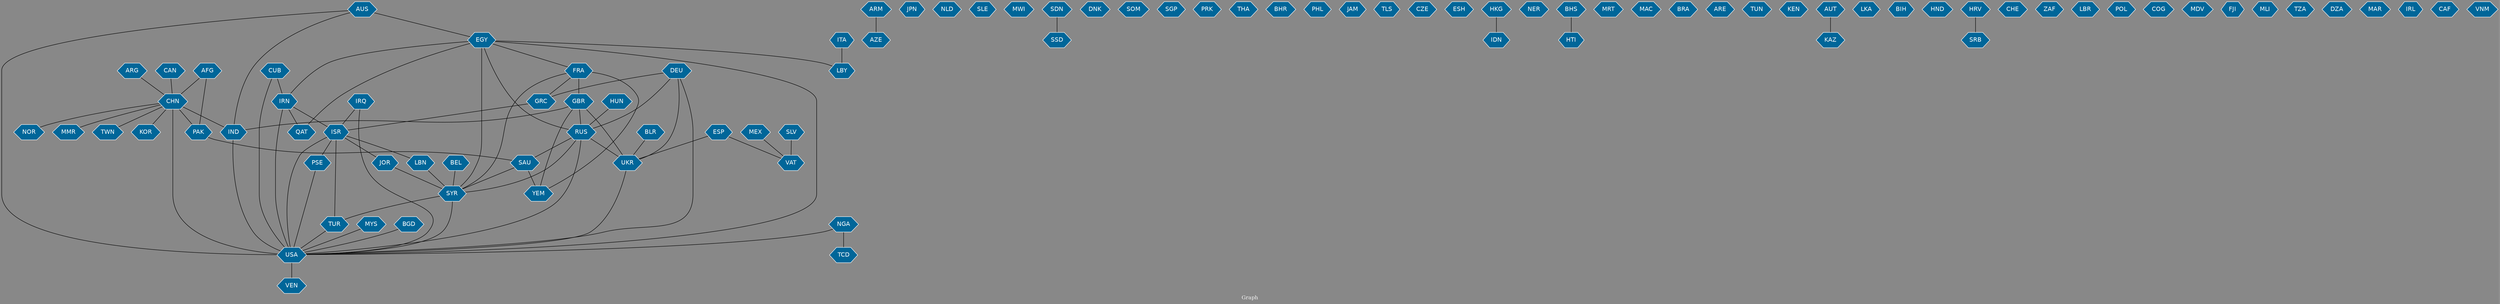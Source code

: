 // Countries together in item graph
graph {
	graph [bgcolor="#888888" fontcolor=white fontsize=12 label="Graph" outputorder=edgesfirst overlap=prism]
	node [color=white fillcolor="#006699" fontcolor=white fontname=Helvetica shape=hexagon style=filled]
	edge [arrowhead=open color=black fontcolor=white fontname=Courier fontsize=12]
		GBR [label=GBR]
		USA [label=USA]
		AFG [label=AFG]
		IRN [label=IRN]
		CHN [label=CHN]
		ARG [label=ARG]
		PAK [label=PAK]
		SAU [label=SAU]
		ISR [label=ISR]
		LBN [label=LBN]
		ARM [label=ARM]
		AZE [label=AZE]
		TWN [label=TWN]
		IND [label=IND]
		FRA [label=FRA]
		YEM [label=YEM]
		RUS [label=RUS]
		UKR [label=UKR]
		AUS [label=AUS]
		MEX [label=MEX]
		GRC [label=GRC]
		JOR [label=JOR]
		IRQ [label=IRQ]
		VEN [label=VEN]
		TUR [label=TUR]
		SYR [label=SYR]
		NGA [label=NGA]
		TCD [label=TCD]
		JPN [label=JPN]
		PSE [label=PSE]
		NLD [label=NLD]
		SLE [label=SLE]
		EGY [label=EGY]
		MWI [label=MWI]
		KOR [label=KOR]
		SDN [label=SDN]
		DNK [label=DNK]
		SOM [label=SOM]
		MYS [label=MYS]
		SGP [label=SGP]
		SLV [label=SLV]
		VAT [label=VAT]
		CAN [label=CAN]
		PRK [label=PRK]
		THA [label=THA]
		BGD [label=BGD]
		BHR [label=BHR]
		PHL [label=PHL]
		LBY [label=LBY]
		ITA [label=ITA]
		JAM [label=JAM]
		CUB [label=CUB]
		TLS [label=TLS]
		CZE [label=CZE]
		ESH [label=ESH]
		HKG [label=HKG]
		NER [label=NER]
		ESP [label=ESP]
		BEL [label=BEL]
		HTI [label=HTI]
		MRT [label=MRT]
		HUN [label=HUN]
		DEU [label=DEU]
		MAC [label=MAC]
		BRA [label=BRA]
		ARE [label=ARE]
		SSD [label=SSD]
		QAT [label=QAT]
		BLR [label=BLR]
		TUN [label=TUN]
		KEN [label=KEN]
		KAZ [label=KAZ]
		AUT [label=AUT]
		IDN [label=IDN]
		LKA [label=LKA]
		BIH [label=BIH]
		HND [label=HND]
		SRB [label=SRB]
		HRV [label=HRV]
		CHE [label=CHE]
		ZAF [label=ZAF]
		BHS [label=BHS]
		LBR [label=LBR]
		NOR [label=NOR]
		POL [label=POL]
		COG [label=COG]
		MDV [label=MDV]
		FJI [label=FJI]
		MLI [label=MLI]
		TZA [label=TZA]
		DZA [label=DZA]
		MMR [label=MMR]
		MAR [label=MAR]
		IRL [label=IRL]
		CAF [label=CAF]
		VNM [label=VNM]
			AUT -- KAZ [weight=1]
			ISR -- JOR [weight=1]
			MYS -- USA [weight=4]
			SYR -- USA [weight=1]
			DEU -- UKR [weight=5]
			ISR -- PSE [weight=7]
			NGA -- USA [weight=2]
			DEU -- RUS [weight=2]
			CAN -- CHN [weight=2]
			FRA -- GBR [weight=1]
			EGY -- QAT [weight=2]
			CHN -- USA [weight=7]
			AUS -- USA [weight=1]
			ITA -- LBY [weight=2]
			EGY -- SYR [weight=2]
			AFG -- CHN [weight=1]
			SAU -- YEM [weight=4]
			GBR -- YEM [weight=1]
			IRQ -- USA [weight=2]
			CHN -- PAK [weight=2]
			BHS -- HTI [weight=1]
			SLV -- VAT [weight=4]
			RUS -- SAU [weight=4]
			RUS -- SYR [weight=4]
			CHN -- TWN [weight=1]
			EGY -- RUS [weight=1]
			IND -- USA [weight=2]
			AUS -- EGY [weight=3]
			CHN -- IND [weight=3]
			HUN -- RUS [weight=2]
			DEU -- GRC [weight=3]
			ISR -- TUR [weight=2]
			SYR -- TUR [weight=7]
			IRN -- QAT [weight=2]
			CHN -- MMR [weight=3]
			JOR -- SYR [weight=3]
			HRV -- SRB [weight=2]
			BEL -- SYR [weight=1]
			IRQ -- ISR [weight=1]
			FRA -- SYR [weight=1]
			AFG -- PAK [weight=5]
			GBR -- UKR [weight=2]
			EGY -- USA [weight=2]
			SAU -- SYR [weight=4]
			GBR -- IND [weight=1]
			ESP -- UKR [weight=2]
			EGY -- FRA [weight=1]
			RUS -- USA [weight=1]
			LBN -- SYR [weight=2]
			DEU -- USA [weight=3]
			RUS -- UKR [weight=34]
			IRN -- ISR [weight=5]
			EGY -- IRN [weight=1]
			USA -- VEN [weight=1]
			PAK -- SAU [weight=2]
			IRN -- USA [weight=9]
			CUB -- USA [weight=1]
			ESP -- VAT [weight=2]
			ISR -- USA [weight=11]
			FRA -- YEM [weight=3]
			SDN -- SSD [weight=4]
			UKR -- USA [weight=3]
			AUS -- IND [weight=2]
			GBR -- RUS [weight=5]
			BGD -- USA [weight=2]
			CHN -- NOR [weight=1]
			CUB -- IRN [weight=1]
			EGY -- LBY [weight=3]
			FRA -- GRC [weight=1]
			TUR -- USA [weight=1]
			PSE -- USA [weight=2]
			CHN -- KOR [weight=1]
			MEX -- VAT [weight=1]
			ARG -- CHN [weight=4]
			NGA -- TCD [weight=4]
			ARM -- AZE [weight=1]
			BLR -- UKR [weight=4]
			ISR -- LBN [weight=1]
			GRC -- ISR [weight=1]
			HKG -- IDN [weight=2]
}
